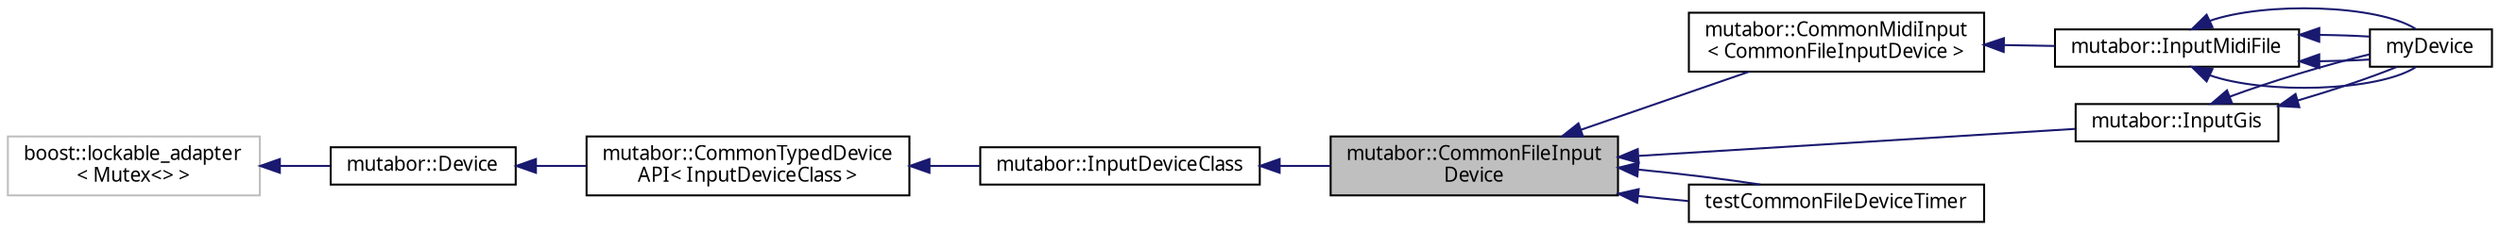 digraph "mutabor::CommonFileInputDevice"
{
  edge [fontname="Sans",fontsize="10",labelfontname="Sans",labelfontsize="10"];
  node [fontname="Sans",fontsize="10",shape=record];
  rankdir="LR";
  Node0 [label="mutabor::CommonFileInput\lDevice",height=0.2,width=0.4,color="black", fillcolor="grey75", style="filled", fontcolor="black"];
  Node1 -> Node0 [dir="back",color="midnightblue",fontsize="10",style="solid",fontname="Sans"];
  Node1 [label="mutabor::InputDeviceClass",height=0.2,width=0.4,color="black", fillcolor="white", style="filled",URL="$d4/d18/classmutabor_1_1InputDeviceClass.html"];
  Node2 -> Node1 [dir="back",color="midnightblue",fontsize="10",style="solid",fontname="Sans"];
  Node2 [label="mutabor::CommonTypedDevice\lAPI\< InputDeviceClass \>",height=0.2,width=0.4,color="black", fillcolor="white", style="filled",URL="$d9/dbf/classmutabor_1_1CommonTypedDeviceAPI.html"];
  Node3 -> Node2 [dir="back",color="midnightblue",fontsize="10",style="solid",fontname="Sans"];
  Node3 [label="mutabor::Device",height=0.2,width=0.4,color="black", fillcolor="white", style="filled",URL="$db/db4/classmutabor_1_1Device.html"];
  Node4 -> Node3 [dir="back",color="midnightblue",fontsize="10",style="solid",fontname="Sans"];
  Node4 [label="boost::lockable_adapter\l\< Mutex\<\> \>",height=0.2,width=0.4,color="grey75", fillcolor="white", style="filled"];
  Node0 -> Node5 [dir="back",color="midnightblue",fontsize="10",style="solid",fontname="Sans"];
  Node5 [label="mutabor::CommonMidiInput\l\< CommonFileInputDevice \>",height=0.2,width=0.4,color="black", fillcolor="white", style="filled",URL="$dc/d51/classmutabor_1_1CommonMidiInput.html"];
  Node5 -> Node6 [dir="back",color="midnightblue",fontsize="10",style="solid",fontname="Sans"];
  Node6 [label="mutabor::InputMidiFile",height=0.2,width=0.4,color="black", fillcolor="white", style="filled",URL="$d6/d12/classmutabor_1_1InputMidiFile.html"];
  Node6 -> Node7 [dir="back",color="midnightblue",fontsize="10",style="solid",fontname="Sans"];
  Node7 [label="myDevice",height=0.2,width=0.4,color="black", fillcolor="white", style="filled",URL="$d4/d1a/classmyDevice.html",tooltip="not for headers "];
  Node6 -> Node7 [dir="back",color="midnightblue",fontsize="10",style="solid",fontname="Sans"];
  Node6 -> Node7 [dir="back",color="midnightblue",fontsize="10",style="solid",fontname="Sans"];
  Node6 -> Node7 [dir="back",color="midnightblue",fontsize="10",style="solid",fontname="Sans"];
  Node0 -> Node8 [dir="back",color="midnightblue",fontsize="10",style="solid",fontname="Sans"];
  Node8 [label="mutabor::InputGis",height=0.2,width=0.4,color="black", fillcolor="white", style="filled",URL="$dc/da1/classmutabor_1_1InputGis.html"];
  Node8 -> Node7 [dir="back",color="midnightblue",fontsize="10",style="solid",fontname="Sans"];
  Node8 -> Node7 [dir="back",color="midnightblue",fontsize="10",style="solid",fontname="Sans"];
  Node0 -> Node9 [dir="back",color="midnightblue",fontsize="10",style="solid",fontname="Sans"];
  Node9 [label="testCommonFileDeviceTimer",height=0.2,width=0.4,color="black", fillcolor="white", style="filled",URL="$dc/d13/classtestCommonFileDeviceTimer.html",tooltip="not for headers "];
  Node0 -> Node9 [dir="back",color="midnightblue",fontsize="10",style="solid",fontname="Sans"];
}
